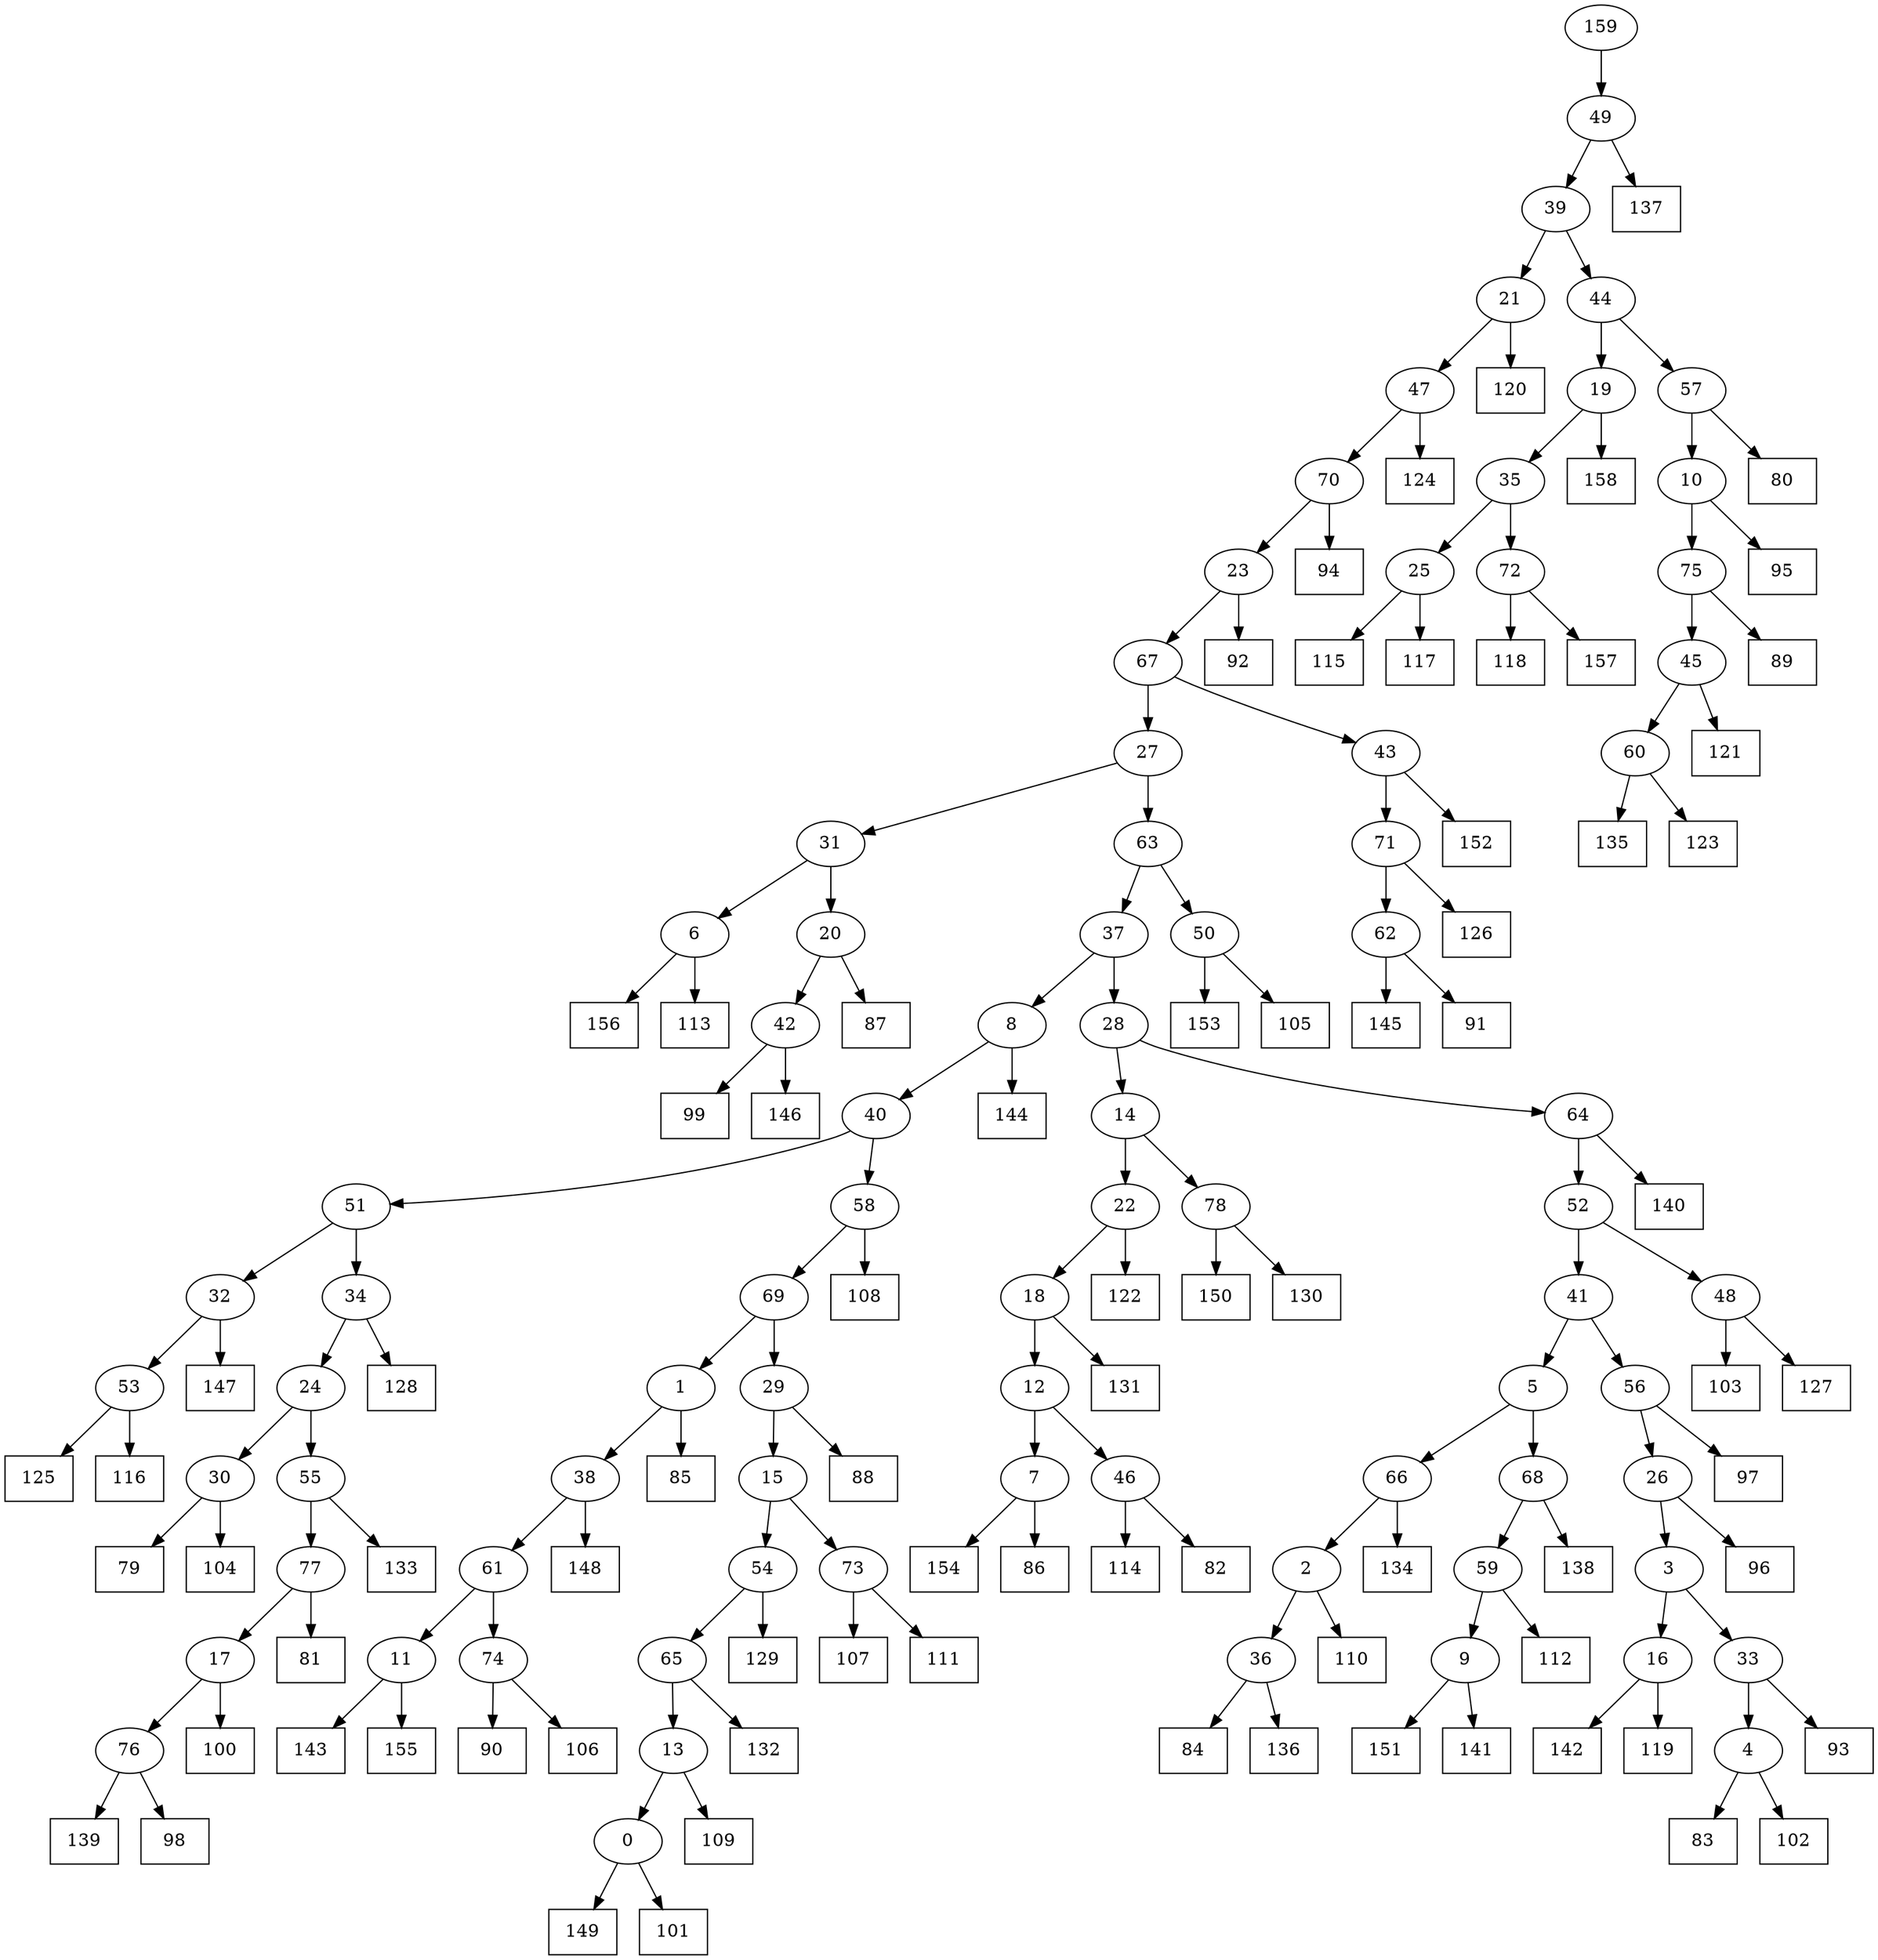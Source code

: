 digraph G {
0[label="0"];
1[label="1"];
2[label="2"];
3[label="3"];
4[label="4"];
5[label="5"];
6[label="6"];
7[label="7"];
8[label="8"];
9[label="9"];
10[label="10"];
11[label="11"];
12[label="12"];
13[label="13"];
14[label="14"];
15[label="15"];
16[label="16"];
17[label="17"];
18[label="18"];
19[label="19"];
20[label="20"];
21[label="21"];
22[label="22"];
23[label="23"];
24[label="24"];
25[label="25"];
26[label="26"];
27[label="27"];
28[label="28"];
29[label="29"];
30[label="30"];
31[label="31"];
32[label="32"];
33[label="33"];
34[label="34"];
35[label="35"];
36[label="36"];
37[label="37"];
38[label="38"];
39[label="39"];
40[label="40"];
41[label="41"];
42[label="42"];
43[label="43"];
44[label="44"];
45[label="45"];
46[label="46"];
47[label="47"];
48[label="48"];
49[label="49"];
50[label="50"];
51[label="51"];
52[label="52"];
53[label="53"];
54[label="54"];
55[label="55"];
56[label="56"];
57[label="57"];
58[label="58"];
59[label="59"];
60[label="60"];
61[label="61"];
62[label="62"];
63[label="63"];
64[label="64"];
65[label="65"];
66[label="66"];
67[label="67"];
68[label="68"];
69[label="69"];
70[label="70"];
71[label="71"];
72[label="72"];
73[label="73"];
74[label="74"];
75[label="75"];
76[label="76"];
77[label="77"];
78[label="78"];
79[shape=box,label="145"];
80[shape=box,label="150"];
81[shape=box,label="124"];
82[shape=box,label="109"];
83[shape=box,label="91"];
84[shape=box,label="115"];
85[shape=box,label="96"];
86[shape=box,label="137"];
87[shape=box,label="156"];
88[shape=box,label="147"];
89[shape=box,label="120"];
90[shape=box,label="118"];
91[shape=box,label="99"];
92[shape=box,label="142"];
93[shape=box,label="148"];
94[shape=box,label="131"];
95[shape=box,label="79"];
96[shape=box,label="103"];
97[shape=box,label="138"];
98[shape=box,label="139"];
99[shape=box,label="97"];
100[shape=box,label="84"];
101[shape=box,label="87"];
102[shape=box,label="151"];
103[shape=box,label="143"];
104[shape=box,label="125"];
105[shape=box,label="95"];
106[shape=box,label="152"];
107[shape=box,label="92"];
108[shape=box,label="149"];
109[shape=box,label="113"];
110[shape=box,label="121"];
111[shape=box,label="119"];
112[shape=box,label="129"];
113[shape=box,label="133"];
114[shape=box,label="114"];
115[shape=box,label="158"];
116[shape=box,label="83"];
117[shape=box,label="132"];
118[shape=box,label="154"];
119[shape=box,label="140"];
120[shape=box,label="117"];
121[shape=box,label="122"];
122[shape=box,label="128"];
123[shape=box,label="144"];
124[shape=box,label="89"];
125[shape=box,label="108"];
126[shape=box,label="127"];
127[shape=box,label="82"];
128[shape=box,label="90"];
129[shape=box,label="94"];
130[shape=box,label="98"];
131[shape=box,label="155"];
132[shape=box,label="126"];
133[shape=box,label="107"];
134[shape=box,label="110"];
135[shape=box,label="85"];
136[shape=box,label="106"];
137[shape=box,label="153"];
138[shape=box,label="105"];
139[shape=box,label="86"];
140[shape=box,label="141"];
141[shape=box,label="102"];
142[shape=box,label="111"];
143[shape=box,label="81"];
144[shape=box,label="135"];
145[shape=box,label="116"];
146[shape=box,label="93"];
147[shape=box,label="136"];
148[shape=box,label="101"];
149[shape=box,label="100"];
150[shape=box,label="88"];
151[shape=box,label="123"];
152[shape=box,label="112"];
153[shape=box,label="157"];
154[shape=box,label="146"];
155[shape=box,label="134"];
156[shape=box,label="130"];
157[shape=box,label="80"];
158[shape=box,label="104"];
159[label="159"];
75->124 ;
0->148 ;
65->117 ;
29->150 ;
44->19 ;
56->99 ;
30->158 ;
17->149 ;
57->157 ;
72->153 ;
11->131 ;
11->103 ;
69->29 ;
73->133 ;
7->118 ;
3->16 ;
21->89 ;
76->98 ;
63->50 ;
16->92 ;
25->120 ;
66->155 ;
43->106 ;
55->113 ;
65->13 ;
20->42 ;
37->28 ;
28->14 ;
34->24 ;
50->137 ;
26->85 ;
54->65 ;
10->75 ;
19->115 ;
62->83 ;
2->134 ;
48->126 ;
60->151 ;
77->17 ;
34->122 ;
19->35 ;
22->121 ;
10->105 ;
9->140 ;
31->20 ;
20->101 ;
42->91 ;
9->102 ;
67->43 ;
45->60 ;
46->114 ;
38->61 ;
52->48 ;
78->156 ;
4->116 ;
13->0 ;
0->108 ;
58->125 ;
68->59 ;
73->142 ;
61->11 ;
33->146 ;
49->39 ;
24->55 ;
36->147 ;
59->9 ;
6->109 ;
33->4 ;
4->141 ;
53->145 ;
6->87 ;
48->96 ;
71->132 ;
67->27 ;
27->31 ;
36->100 ;
78->80 ;
62->79 ;
35->25 ;
25->84 ;
14->22 ;
35->72 ;
72->90 ;
159->49 ;
49->86 ;
43->71 ;
32->53 ;
53->104 ;
45->110 ;
31->6 ;
13->82 ;
58->69 ;
8->123 ;
2->36 ;
55->77 ;
77->143 ;
51->34 ;
68->97 ;
71->62 ;
56->26 ;
12->7 ;
7->139 ;
22->18 ;
1->38 ;
38->93 ;
50->138 ;
26->3 ;
3->33 ;
42->154 ;
74->136 ;
40->58 ;
5->66 ;
66->2 ;
75->45 ;
28->64 ;
27->63 ;
18->12 ;
12->46 ;
15->54 ;
54->112 ;
16->111 ;
8->40 ;
40->51 ;
59->152 ;
14->78 ;
39->21 ;
21->47 ;
64->119 ;
5->68 ;
51->32 ;
17->76 ;
76->130 ;
46->127 ;
69->1 ;
1->135 ;
32->88 ;
23->67 ;
63->37 ;
61->74 ;
74->128 ;
18->94 ;
39->44 ;
44->57 ;
57->10 ;
41->56 ;
30->95 ;
60->144 ;
70->129 ;
24->30 ;
41->5 ;
37->8 ;
64->52 ;
52->41 ;
47->81 ;
29->15 ;
15->73 ;
47->70 ;
70->23 ;
23->107 ;
}
